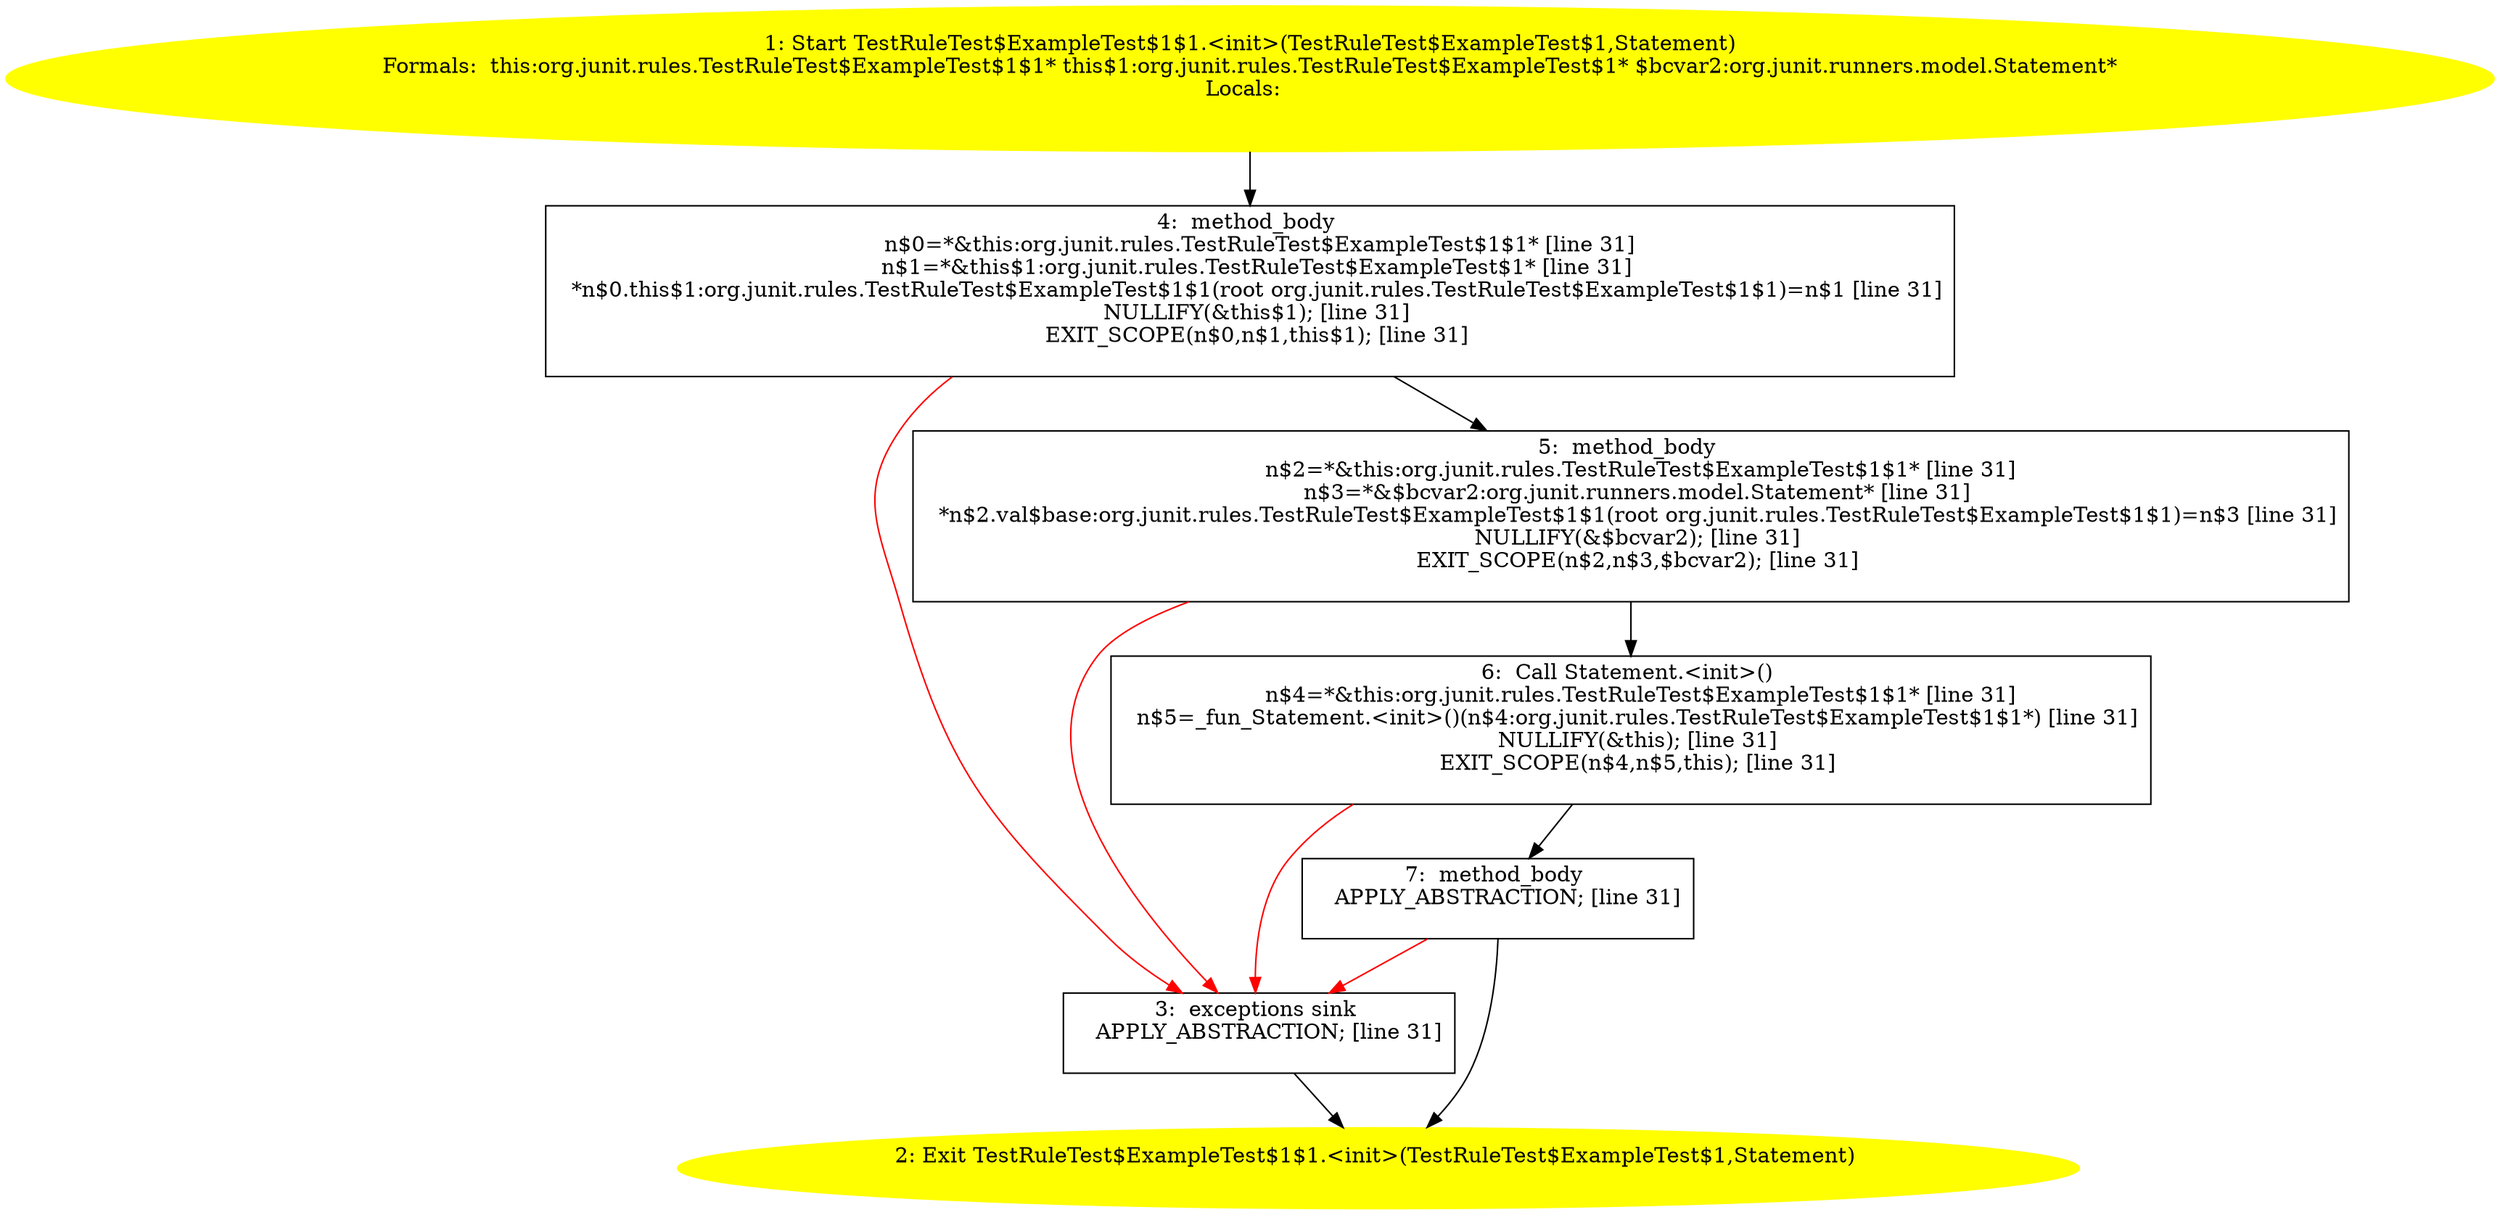 /* @generated */
digraph cfg {
"org.junit.rules.TestRuleTest$ExampleTest$1$1.<init>(org.junit.rules.TestRuleTest$ExampleTest$1,org.j.7e28d9684b7158463336ef7c2d91f85e_1" [label="1: Start TestRuleTest$ExampleTest$1$1.<init>(TestRuleTest$ExampleTest$1,Statement)\nFormals:  this:org.junit.rules.TestRuleTest$ExampleTest$1$1* this$1:org.junit.rules.TestRuleTest$ExampleTest$1* $bcvar2:org.junit.runners.model.Statement*\nLocals:  \n  " color=yellow style=filled]
	

	 "org.junit.rules.TestRuleTest$ExampleTest$1$1.<init>(org.junit.rules.TestRuleTest$ExampleTest$1,org.j.7e28d9684b7158463336ef7c2d91f85e_1" -> "org.junit.rules.TestRuleTest$ExampleTest$1$1.<init>(org.junit.rules.TestRuleTest$ExampleTest$1,org.j.7e28d9684b7158463336ef7c2d91f85e_4" ;
"org.junit.rules.TestRuleTest$ExampleTest$1$1.<init>(org.junit.rules.TestRuleTest$ExampleTest$1,org.j.7e28d9684b7158463336ef7c2d91f85e_2" [label="2: Exit TestRuleTest$ExampleTest$1$1.<init>(TestRuleTest$ExampleTest$1,Statement) \n  " color=yellow style=filled]
	

"org.junit.rules.TestRuleTest$ExampleTest$1$1.<init>(org.junit.rules.TestRuleTest$ExampleTest$1,org.j.7e28d9684b7158463336ef7c2d91f85e_3" [label="3:  exceptions sink \n   APPLY_ABSTRACTION; [line 31]\n " shape="box"]
	

	 "org.junit.rules.TestRuleTest$ExampleTest$1$1.<init>(org.junit.rules.TestRuleTest$ExampleTest$1,org.j.7e28d9684b7158463336ef7c2d91f85e_3" -> "org.junit.rules.TestRuleTest$ExampleTest$1$1.<init>(org.junit.rules.TestRuleTest$ExampleTest$1,org.j.7e28d9684b7158463336ef7c2d91f85e_2" ;
"org.junit.rules.TestRuleTest$ExampleTest$1$1.<init>(org.junit.rules.TestRuleTest$ExampleTest$1,org.j.7e28d9684b7158463336ef7c2d91f85e_4" [label="4:  method_body \n   n$0=*&this:org.junit.rules.TestRuleTest$ExampleTest$1$1* [line 31]\n  n$1=*&this$1:org.junit.rules.TestRuleTest$ExampleTest$1* [line 31]\n  *n$0.this$1:org.junit.rules.TestRuleTest$ExampleTest$1$1(root org.junit.rules.TestRuleTest$ExampleTest$1$1)=n$1 [line 31]\n  NULLIFY(&this$1); [line 31]\n  EXIT_SCOPE(n$0,n$1,this$1); [line 31]\n " shape="box"]
	

	 "org.junit.rules.TestRuleTest$ExampleTest$1$1.<init>(org.junit.rules.TestRuleTest$ExampleTest$1,org.j.7e28d9684b7158463336ef7c2d91f85e_4" -> "org.junit.rules.TestRuleTest$ExampleTest$1$1.<init>(org.junit.rules.TestRuleTest$ExampleTest$1,org.j.7e28d9684b7158463336ef7c2d91f85e_5" ;
	 "org.junit.rules.TestRuleTest$ExampleTest$1$1.<init>(org.junit.rules.TestRuleTest$ExampleTest$1,org.j.7e28d9684b7158463336ef7c2d91f85e_4" -> "org.junit.rules.TestRuleTest$ExampleTest$1$1.<init>(org.junit.rules.TestRuleTest$ExampleTest$1,org.j.7e28d9684b7158463336ef7c2d91f85e_3" [color="red" ];
"org.junit.rules.TestRuleTest$ExampleTest$1$1.<init>(org.junit.rules.TestRuleTest$ExampleTest$1,org.j.7e28d9684b7158463336ef7c2d91f85e_5" [label="5:  method_body \n   n$2=*&this:org.junit.rules.TestRuleTest$ExampleTest$1$1* [line 31]\n  n$3=*&$bcvar2:org.junit.runners.model.Statement* [line 31]\n  *n$2.val$base:org.junit.rules.TestRuleTest$ExampleTest$1$1(root org.junit.rules.TestRuleTest$ExampleTest$1$1)=n$3 [line 31]\n  NULLIFY(&$bcvar2); [line 31]\n  EXIT_SCOPE(n$2,n$3,$bcvar2); [line 31]\n " shape="box"]
	

	 "org.junit.rules.TestRuleTest$ExampleTest$1$1.<init>(org.junit.rules.TestRuleTest$ExampleTest$1,org.j.7e28d9684b7158463336ef7c2d91f85e_5" -> "org.junit.rules.TestRuleTest$ExampleTest$1$1.<init>(org.junit.rules.TestRuleTest$ExampleTest$1,org.j.7e28d9684b7158463336ef7c2d91f85e_6" ;
	 "org.junit.rules.TestRuleTest$ExampleTest$1$1.<init>(org.junit.rules.TestRuleTest$ExampleTest$1,org.j.7e28d9684b7158463336ef7c2d91f85e_5" -> "org.junit.rules.TestRuleTest$ExampleTest$1$1.<init>(org.junit.rules.TestRuleTest$ExampleTest$1,org.j.7e28d9684b7158463336ef7c2d91f85e_3" [color="red" ];
"org.junit.rules.TestRuleTest$ExampleTest$1$1.<init>(org.junit.rules.TestRuleTest$ExampleTest$1,org.j.7e28d9684b7158463336ef7c2d91f85e_6" [label="6:  Call Statement.<init>() \n   n$4=*&this:org.junit.rules.TestRuleTest$ExampleTest$1$1* [line 31]\n  n$5=_fun_Statement.<init>()(n$4:org.junit.rules.TestRuleTest$ExampleTest$1$1*) [line 31]\n  NULLIFY(&this); [line 31]\n  EXIT_SCOPE(n$4,n$5,this); [line 31]\n " shape="box"]
	

	 "org.junit.rules.TestRuleTest$ExampleTest$1$1.<init>(org.junit.rules.TestRuleTest$ExampleTest$1,org.j.7e28d9684b7158463336ef7c2d91f85e_6" -> "org.junit.rules.TestRuleTest$ExampleTest$1$1.<init>(org.junit.rules.TestRuleTest$ExampleTest$1,org.j.7e28d9684b7158463336ef7c2d91f85e_7" ;
	 "org.junit.rules.TestRuleTest$ExampleTest$1$1.<init>(org.junit.rules.TestRuleTest$ExampleTest$1,org.j.7e28d9684b7158463336ef7c2d91f85e_6" -> "org.junit.rules.TestRuleTest$ExampleTest$1$1.<init>(org.junit.rules.TestRuleTest$ExampleTest$1,org.j.7e28d9684b7158463336ef7c2d91f85e_3" [color="red" ];
"org.junit.rules.TestRuleTest$ExampleTest$1$1.<init>(org.junit.rules.TestRuleTest$ExampleTest$1,org.j.7e28d9684b7158463336ef7c2d91f85e_7" [label="7:  method_body \n   APPLY_ABSTRACTION; [line 31]\n " shape="box"]
	

	 "org.junit.rules.TestRuleTest$ExampleTest$1$1.<init>(org.junit.rules.TestRuleTest$ExampleTest$1,org.j.7e28d9684b7158463336ef7c2d91f85e_7" -> "org.junit.rules.TestRuleTest$ExampleTest$1$1.<init>(org.junit.rules.TestRuleTest$ExampleTest$1,org.j.7e28d9684b7158463336ef7c2d91f85e_2" ;
	 "org.junit.rules.TestRuleTest$ExampleTest$1$1.<init>(org.junit.rules.TestRuleTest$ExampleTest$1,org.j.7e28d9684b7158463336ef7c2d91f85e_7" -> "org.junit.rules.TestRuleTest$ExampleTest$1$1.<init>(org.junit.rules.TestRuleTest$ExampleTest$1,org.j.7e28d9684b7158463336ef7c2d91f85e_3" [color="red" ];
}
